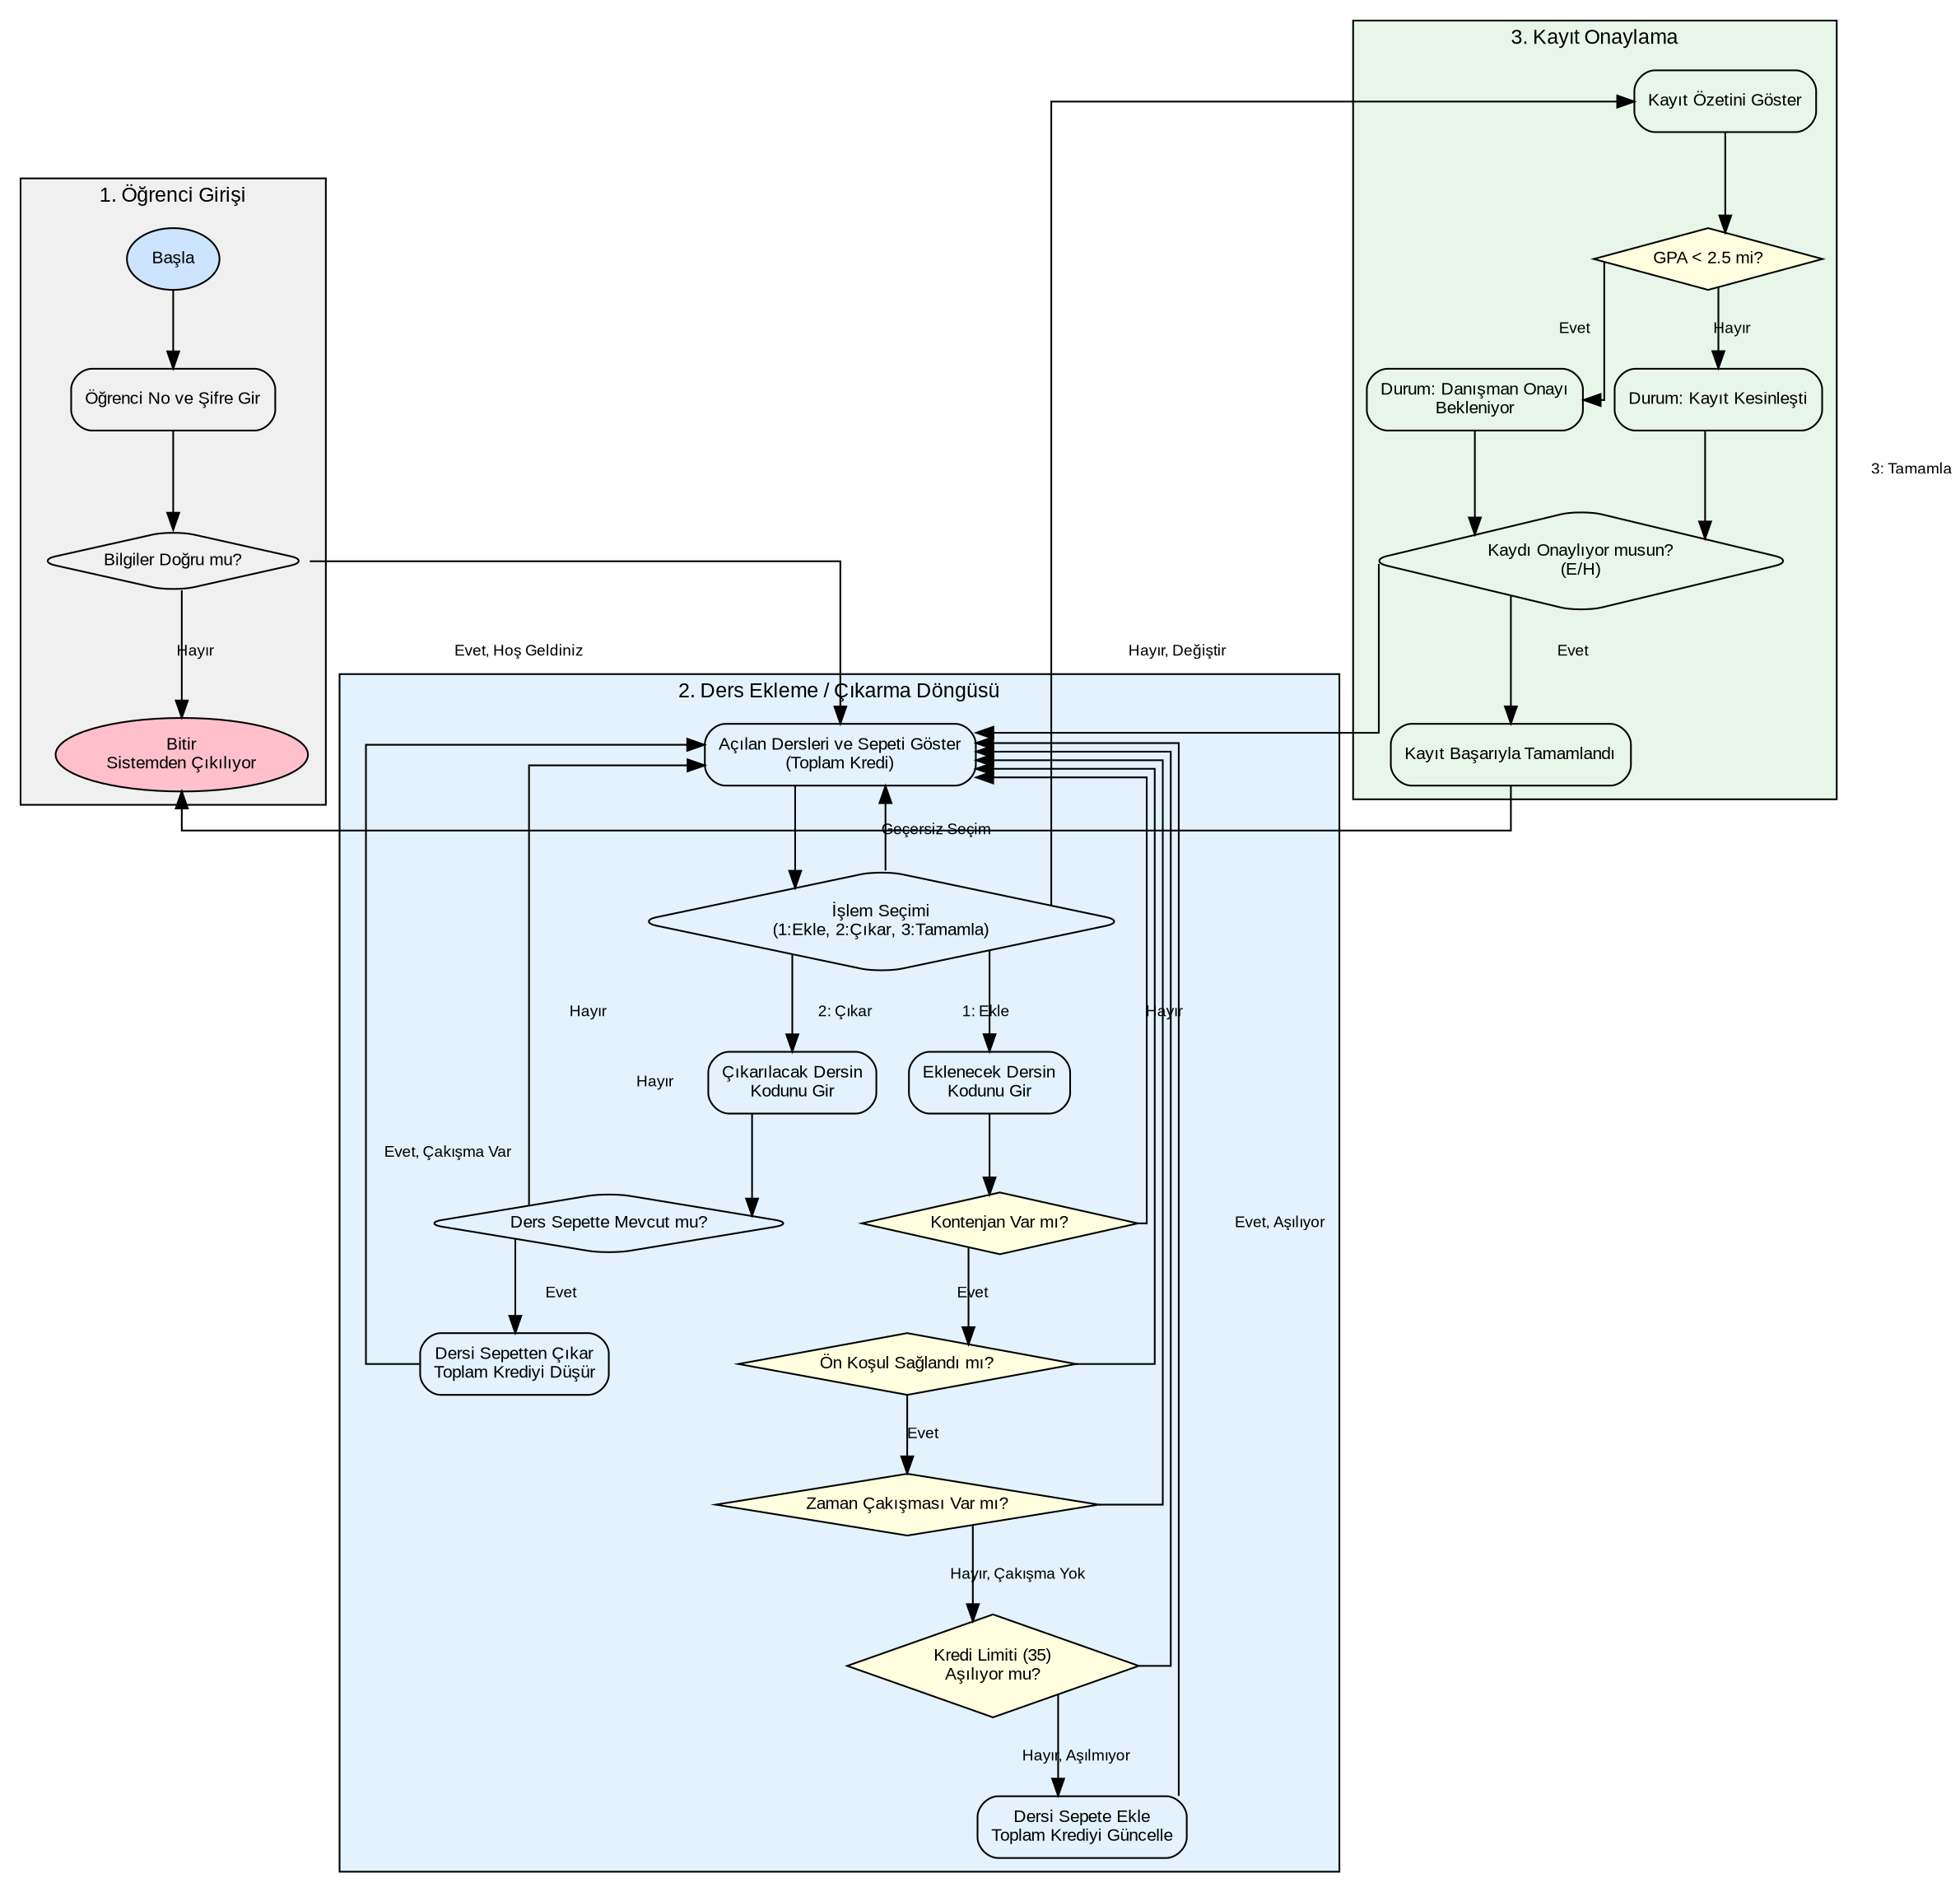 digraph OgrenciDersKayitSistemi {
    // Genel Ayarlar
    graph [fontname="Arial", fontsize=12, rankdir="TB", splines=ortho];
    node [fontname="Arial", fontsize=10, shape=box, style=rounded];
    edge [fontname="Arial", fontsize=9];

    // Başlangıç ve Bitiş Düğümleri
    Start [label="Başla", shape=ellipse, style=filled, fillcolor="#cde4ff"];
    End [label="Bitir\nSistemden Çıkılıyor", shape=ellipse, style=filled, fillcolor="#ffc0cb"];

    // ------------------------------------
    // GİRİŞ MODÜLÜ
    // ------------------------------------
    subgraph cluster_Giris {
        label = "1. Öğrenci Girişi";
        style = "filled";
        fillcolor = "#f0f0f0";

        Giris_Bilgi_Al [label="Öğrenci No ve Şifre Gir"];
        Giris_Kontrol [label="Bilgiler Doğru mu?", shape=diamond];
        
        Start -> Giris_Bilgi_Al;
        Giris_Bilgi_Al -> Giris_Kontrol;
        Giris_Kontrol -> End [label="Hayır"];
    }

    // ------------------------------------
    // ANA İŞLEM DÖNGÜSÜ
    // ------------------------------------
    subgraph cluster_AnaDongu {
        label = "2. Ders Ekleme / Çıkarma Döngüsü";
        style = "filled";
        fillcolor = "#e3f2fd";

        Menu_Goster [label="Açılan Dersleri ve Sepeti Göster\n(Toplam Kredi)"];
        Islem_Sec [label="İşlem Seçimi\n(1:Ekle, 2:Çıkar, 3:Tamamla)", shape=diamond];
        
        // --- Ders Ekleme Akışı ---
        Ders_Ekle_Kod_Al [label="Eklenecek Dersin\nKodunu Gir"];
        Kontenjan_Kontrol [label="Kontenjan Var mı?", shape=diamond, style=filled, fillcolor=lightyellow];
        OnKosul_Kontrol [label="Ön Koşul Sağlandı mı?", shape=diamond, style=filled, fillcolor=lightyellow];
        Cakisma_Kontrol [label="Zaman Çakışması Var mı?", shape=diamond, style=filled, fillcolor=lightyellow];
        Kredi_Limit_Kontrol [label="Kredi Limiti (35)\nAşılıyor mu?", shape=diamond, style=filled, fillcolor=lightyellow];
        Ders_Ekle_Basarili [label="Dersi Sepete Ekle\nToplam Krediyi Güncelle"];

        // --- Ders Çıkarma Akışı ---
        Ders_Cikar_Kod_Al [label="Çıkarılacak Dersin\nKodunu Gir"];
        Ders_Cikar_Kontrol [label="Ders Sepette Mevcut mu?", shape=diamond];
        Ders_Cikar_Basarili [label="Dersi Sepetten Çıkar\nToplam Krediyi Düşür"];

        // Döngü Bağlantıları
        Giris_Kontrol -> Menu_Goster [label="Evet, Hoş Geldiniz"];
        Menu_Goster -> Islem_Sec;

        Islem_Sec -> Ders_Ekle_Kod_Al [label="1: Ekle"];
            Ders_Ekle_Kod_Al -> Kontenjan_Kontrol;
            Kontenjan_Kontrol -> OnKosul_Kontrol [label="Evet"];
            OnKosul_Kontrol -> Cakisma_Kontrol [label="Evet"];
            Cakisma_Kontrol -> Kredi_Limit_Kontrol [label="Hayır, Çakışma Yok"];
            Kredi_Limit_Kontrol -> Ders_Ekle_Basarili [label="Hayır, Aşılmıyor"];
            Ders_Ekle_Basarili -> Menu_Goster; // Döngü başı
            // Hata Durumları
            Kontenjan_Kontrol -> Menu_Goster [label="Hayır"];
            OnKosul_Kontrol -> Menu_Goster [label="Hayır"];
            Cakisma_Kontrol -> Menu_Goster [label="Evet, Çakışma Var"];
            Kredi_Limit_Kontrol -> Menu_Goster [label="Evet, Aşılıyor"];

        Islem_Sec -> Ders_Cikar_Kod_Al [label="2: Çıkar"];
            Ders_Cikar_Kod_Al -> Ders_Cikar_Kontrol;
            Ders_Cikar_Kontrol -> Ders_Cikar_Basarili [label="Evet"];
            Ders_Cikar_Kontrol -> Menu_Goster [label="Hayır"];
            Ders_Cikar_Basarili -> Menu_Goster; // Döngü başı
        
        Islem_Sec -> Menu_Goster [label="Geçersiz Seçim"];
    }

    // ------------------------------------
    // KAYIT ONAY MODÜLÜ
    // ------------------------------------
    subgraph cluster_Onay {
        label = "3. Kayıt Onaylama";
        style = "filled";
        fillcolor = "#e8f5e9";

        Kayit_Ozeti_Goster [label="Kayıt Özetini Göster"];
        GPA_Kontrol [label="GPA < 2.5 mi?", shape=diamond, style=filled, fillcolor=lightyellow];
        Kayit_Durumu_Danisman [label="Durum: Danışman Onayı\nBekleniyor"];
        Kayit_Durumu_Kesin [label="Durum: Kayıt Kesinleşti"];
        Son_Onay [label="Kaydı Onaylıyor musun?\n(E/H)", shape=diamond];
        Kayit_Basarili [label="Kayıt Başarıyla Tamamlandı"];
        
        Islem_Sec -> Kayit_Ozeti_Goster [label="3: Tamamla"];
        Kayit_Ozeti_Goster -> GPA_Kontrol;
        GPA_Kontrol -> Kayit_Durumu_Danisman [label="Evet"];
        GPA_Kontrol -> Kayit_Durumu_Kesin [label="Hayır"];
        Kayit_Durumu_Danisman -> Son_Onay;
        Kayit_Durumu_Kesin -> Son_Onay;
        
        Son_Onay -> Kayit_Basarili [label="Evet"];
        Son_Onay -> Menu_Goster [label="Hayır, Değiştir"]; // Döngüye geri dönüş
        
        Kayit_Basarili -> End;
    }
}
